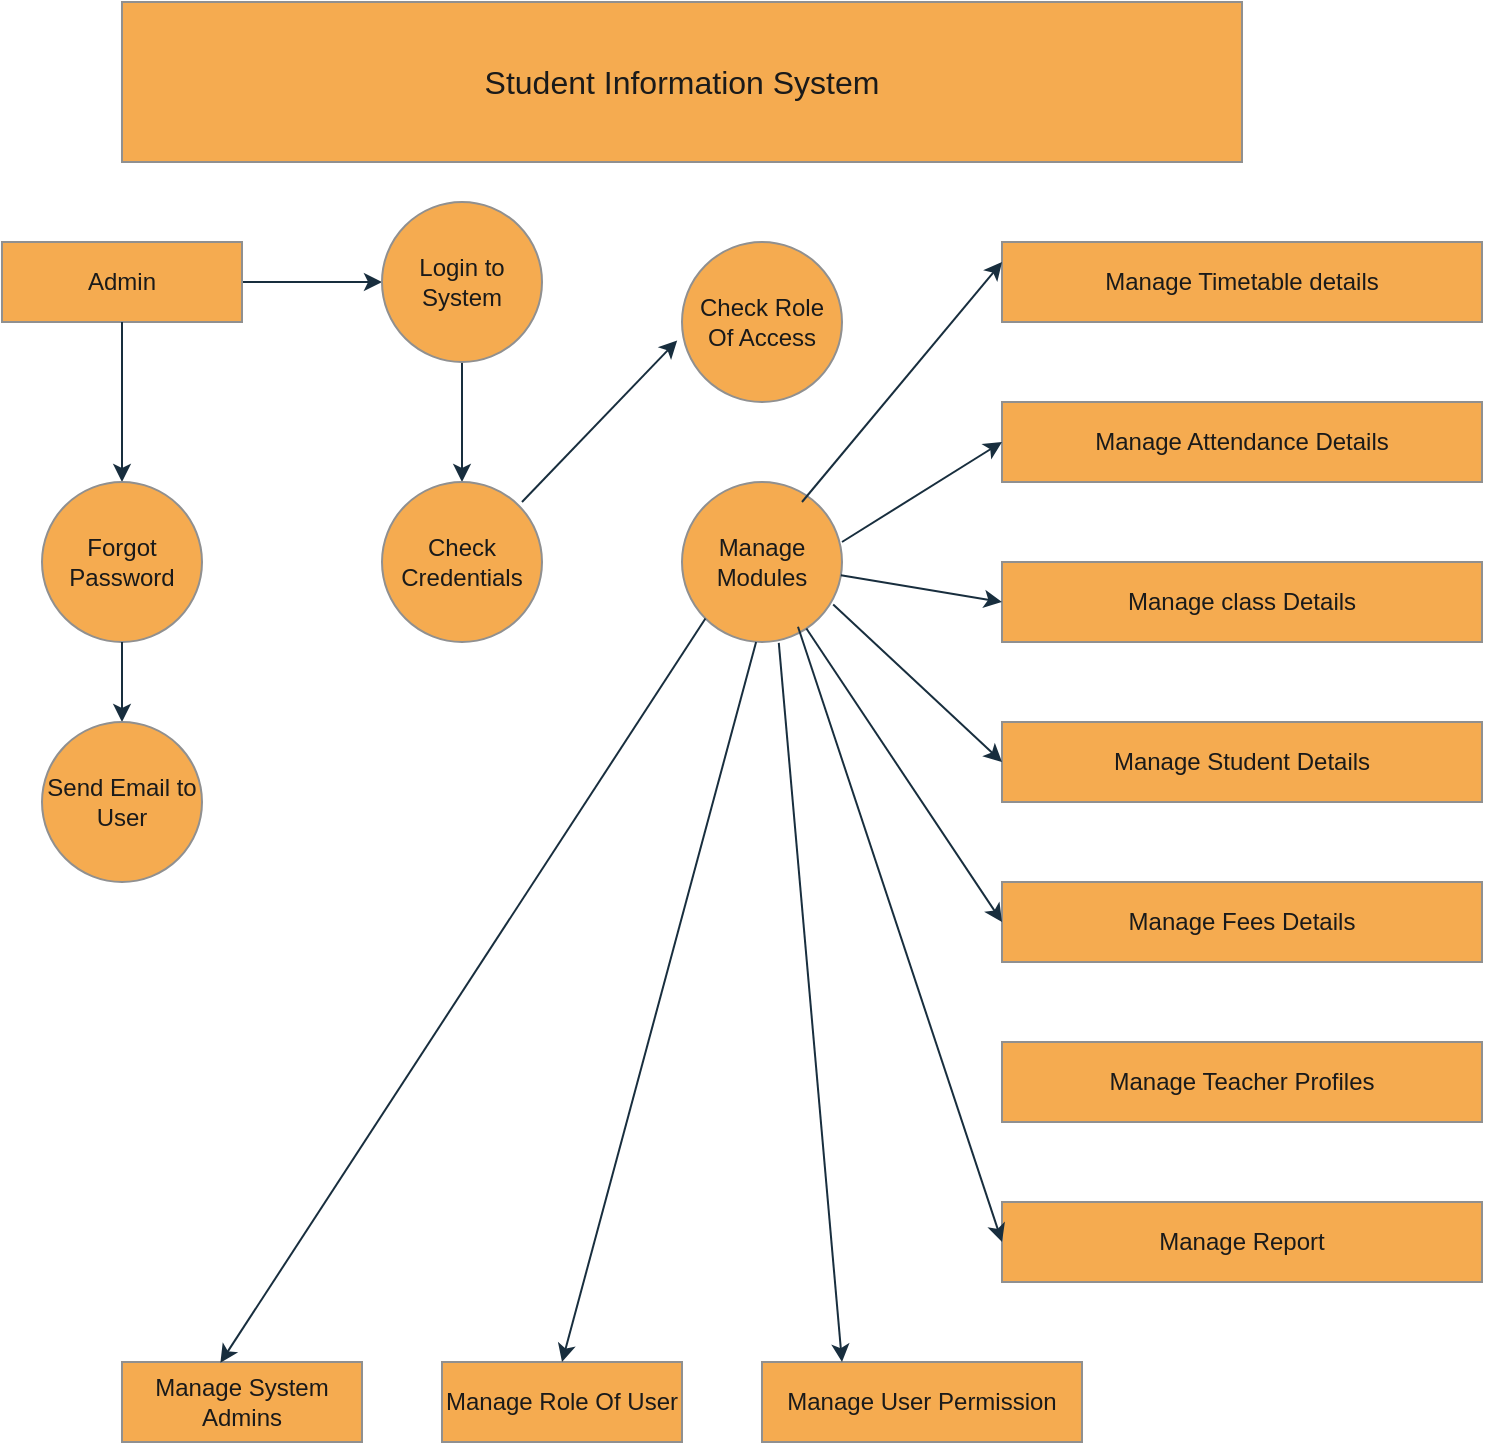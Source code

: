 <mxfile version="28.2.3">
  <diagram name="Page-1" id="zAQc89RNc8MUfEDzV_cF">
    <mxGraphModel dx="857" dy="878" grid="1" gridSize="10" guides="1" tooltips="1" connect="1" arrows="1" fold="1" page="1" pageScale="1" pageWidth="850" pageHeight="1100" math="0" shadow="0" adaptiveColors="auto">
      <root>
        <mxCell id="0" />
        <mxCell id="1" parent="0" />
        <mxCell id="0R6qhRgpDGTmS3gbnbm--1" value="&lt;font size=&quot;3&quot;&gt;Student Information System&lt;/font&gt;" style="rounded=0;whiteSpace=wrap;html=1;fillColor=#F5AB50;strokeColor=#909090;fontColor=#1A1A1A;labelBackgroundColor=none;" vertex="1" parent="1">
          <mxGeometry x="160" y="40" width="560" height="80" as="geometry" />
        </mxCell>
        <mxCell id="0R6qhRgpDGTmS3gbnbm--22" style="edgeStyle=orthogonalEdgeStyle;rounded=0;orthogonalLoop=1;jettySize=auto;html=1;exitX=1;exitY=0.5;exitDx=0;exitDy=0;entryX=0;entryY=0.5;entryDx=0;entryDy=0;strokeColor=#182E3E;fontColor=#1A1A1A;" edge="1" parent="1" source="0R6qhRgpDGTmS3gbnbm--2" target="0R6qhRgpDGTmS3gbnbm--8">
          <mxGeometry relative="1" as="geometry" />
        </mxCell>
        <mxCell id="0R6qhRgpDGTmS3gbnbm--2" value="Admin" style="rounded=0;whiteSpace=wrap;html=1;labelBackgroundColor=none;fillColor=#F5AB50;strokeColor=#909090;fontColor=#1A1A1A;" vertex="1" parent="1">
          <mxGeometry x="100" y="160" width="120" height="40" as="geometry" />
        </mxCell>
        <mxCell id="0R6qhRgpDGTmS3gbnbm--3" value="" style="endArrow=classic;html=1;rounded=0;labelBackgroundColor=none;strokeColor=#182E3E;fontColor=default;" edge="1" parent="1">
          <mxGeometry width="50" height="50" relative="1" as="geometry">
            <mxPoint x="160" y="200" as="sourcePoint" />
            <mxPoint x="160" y="280" as="targetPoint" />
            <Array as="points" />
          </mxGeometry>
        </mxCell>
        <mxCell id="0R6qhRgpDGTmS3gbnbm--5" value="Forgot Password" style="ellipse;whiteSpace=wrap;html=1;aspect=fixed;labelBackgroundColor=none;fillColor=#F5AB50;strokeColor=#909090;fontColor=#1A1A1A;" vertex="1" parent="1">
          <mxGeometry x="120" y="280" width="80" height="80" as="geometry" />
        </mxCell>
        <mxCell id="0R6qhRgpDGTmS3gbnbm--6" value="" style="endArrow=classic;html=1;rounded=0;exitX=0.5;exitY=1;exitDx=0;exitDy=0;labelBackgroundColor=none;strokeColor=#182E3E;fontColor=default;" edge="1" parent="1" source="0R6qhRgpDGTmS3gbnbm--5" target="0R6qhRgpDGTmS3gbnbm--7">
          <mxGeometry width="50" height="50" relative="1" as="geometry">
            <mxPoint x="170" y="430" as="sourcePoint" />
            <mxPoint x="160" y="440" as="targetPoint" />
          </mxGeometry>
        </mxCell>
        <mxCell id="0R6qhRgpDGTmS3gbnbm--7" value="Send Email to User" style="ellipse;whiteSpace=wrap;html=1;aspect=fixed;labelBackgroundColor=none;fillColor=#F5AB50;strokeColor=#909090;fontColor=#1A1A1A;" vertex="1" parent="1">
          <mxGeometry x="120" y="400" width="80" height="80" as="geometry" />
        </mxCell>
        <mxCell id="0R6qhRgpDGTmS3gbnbm--23" style="edgeStyle=orthogonalEdgeStyle;rounded=0;orthogonalLoop=1;jettySize=auto;html=1;exitX=0.5;exitY=1;exitDx=0;exitDy=0;entryX=0.5;entryY=0;entryDx=0;entryDy=0;strokeColor=#182E3E;fontColor=#1A1A1A;" edge="1" parent="1" source="0R6qhRgpDGTmS3gbnbm--8" target="0R6qhRgpDGTmS3gbnbm--9">
          <mxGeometry relative="1" as="geometry" />
        </mxCell>
        <mxCell id="0R6qhRgpDGTmS3gbnbm--8" value="Login to System" style="ellipse;whiteSpace=wrap;html=1;aspect=fixed;labelBackgroundColor=none;fillColor=#F5AB50;strokeColor=#909090;fontColor=#1A1A1A;" vertex="1" parent="1">
          <mxGeometry x="290" y="140" width="80" height="80" as="geometry" />
        </mxCell>
        <mxCell id="0R6qhRgpDGTmS3gbnbm--9" value="Check Credentials" style="ellipse;whiteSpace=wrap;html=1;aspect=fixed;labelBackgroundColor=none;fillColor=#F5AB50;strokeColor=#909090;fontColor=#1A1A1A;" vertex="1" parent="1">
          <mxGeometry x="290" y="280" width="80" height="80" as="geometry" />
        </mxCell>
        <mxCell id="0R6qhRgpDGTmS3gbnbm--10" value="Check Role Of Access" style="ellipse;whiteSpace=wrap;html=1;aspect=fixed;labelBackgroundColor=none;fillColor=#F5AB50;strokeColor=#909090;fontColor=#1A1A1A;" vertex="1" parent="1">
          <mxGeometry x="440" y="160" width="80" height="80" as="geometry" />
        </mxCell>
        <mxCell id="0R6qhRgpDGTmS3gbnbm--11" value="Manage Modules" style="ellipse;whiteSpace=wrap;html=1;aspect=fixed;labelBackgroundColor=none;fillColor=#F5AB50;strokeColor=#909090;fontColor=#1A1A1A;" vertex="1" parent="1">
          <mxGeometry x="440" y="280" width="80" height="80" as="geometry" />
        </mxCell>
        <mxCell id="0R6qhRgpDGTmS3gbnbm--12" value="Manage Timetable details" style="rounded=0;whiteSpace=wrap;html=1;labelBackgroundColor=none;fillColor=#F5AB50;strokeColor=#909090;fontColor=#1A1A1A;" vertex="1" parent="1">
          <mxGeometry x="600" y="160" width="240" height="40" as="geometry" />
        </mxCell>
        <mxCell id="0R6qhRgpDGTmS3gbnbm--13" value="Manage Attendance Details" style="rounded=0;whiteSpace=wrap;html=1;labelBackgroundColor=none;fillColor=#F5AB50;strokeColor=#909090;fontColor=#1A1A1A;" vertex="1" parent="1">
          <mxGeometry x="600" y="240" width="240" height="40" as="geometry" />
        </mxCell>
        <mxCell id="0R6qhRgpDGTmS3gbnbm--14" value="Manage class Details" style="rounded=0;whiteSpace=wrap;html=1;labelBackgroundColor=none;fillColor=#F5AB50;strokeColor=#909090;fontColor=#1A1A1A;" vertex="1" parent="1">
          <mxGeometry x="600" y="320" width="240" height="40" as="geometry" />
        </mxCell>
        <mxCell id="0R6qhRgpDGTmS3gbnbm--15" value="Manage Student Details" style="rounded=0;whiteSpace=wrap;html=1;labelBackgroundColor=none;fillColor=#F5AB50;strokeColor=#909090;fontColor=#1A1A1A;" vertex="1" parent="1">
          <mxGeometry x="600" y="400" width="240" height="40" as="geometry" />
        </mxCell>
        <mxCell id="0R6qhRgpDGTmS3gbnbm--16" value="Manage Fees Details" style="rounded=0;whiteSpace=wrap;html=1;labelBackgroundColor=none;fillColor=#F5AB50;strokeColor=#909090;fontColor=#1A1A1A;" vertex="1" parent="1">
          <mxGeometry x="600" y="480" width="240" height="40" as="geometry" />
        </mxCell>
        <mxCell id="0R6qhRgpDGTmS3gbnbm--17" value="Manage Teacher Profiles" style="rounded=0;whiteSpace=wrap;html=1;labelBackgroundColor=none;fillColor=#F5AB50;strokeColor=#909090;fontColor=#1A1A1A;" vertex="1" parent="1">
          <mxGeometry x="600" y="560" width="240" height="40" as="geometry" />
        </mxCell>
        <mxCell id="0R6qhRgpDGTmS3gbnbm--18" value="Manage Report" style="rounded=0;whiteSpace=wrap;html=1;labelBackgroundColor=none;fillColor=#F5AB50;strokeColor=#909090;fontColor=#1A1A1A;" vertex="1" parent="1">
          <mxGeometry x="600" y="640" width="240" height="40" as="geometry" />
        </mxCell>
        <mxCell id="0R6qhRgpDGTmS3gbnbm--19" value="Manage System Admins" style="rounded=0;whiteSpace=wrap;html=1;labelBackgroundColor=none;fillColor=#F5AB50;strokeColor=#909090;fontColor=#1A1A1A;" vertex="1" parent="1">
          <mxGeometry x="160" y="720" width="120" height="40" as="geometry" />
        </mxCell>
        <mxCell id="0R6qhRgpDGTmS3gbnbm--20" value="Manage Role Of User" style="rounded=0;whiteSpace=wrap;html=1;labelBackgroundColor=none;fillColor=#F5AB50;strokeColor=#909090;fontColor=#1A1A1A;" vertex="1" parent="1">
          <mxGeometry x="320" y="720" width="120" height="40" as="geometry" />
        </mxCell>
        <mxCell id="0R6qhRgpDGTmS3gbnbm--21" value="Manage User Permission" style="rounded=0;whiteSpace=wrap;html=1;labelBackgroundColor=none;fillColor=#F5AB50;strokeColor=#909090;fontColor=#1A1A1A;" vertex="1" parent="1">
          <mxGeometry x="480" y="720" width="160" height="40" as="geometry" />
        </mxCell>
        <mxCell id="0R6qhRgpDGTmS3gbnbm--28" value="" style="endArrow=classic;html=1;rounded=0;strokeColor=#182E3E;fontColor=#1A1A1A;entryX=-0.03;entryY=0.615;entryDx=0;entryDy=0;entryPerimeter=0;" edge="1" parent="1" target="0R6qhRgpDGTmS3gbnbm--10">
          <mxGeometry width="50" height="50" relative="1" as="geometry">
            <mxPoint x="360" y="290" as="sourcePoint" />
            <mxPoint x="410" y="240" as="targetPoint" />
          </mxGeometry>
        </mxCell>
        <mxCell id="0R6qhRgpDGTmS3gbnbm--30" value="" style="endArrow=classic;html=1;rounded=0;strokeColor=#182E3E;fontColor=#1A1A1A;exitX=0;exitY=1;exitDx=0;exitDy=0;entryX=0.41;entryY=0.01;entryDx=0;entryDy=0;entryPerimeter=0;" edge="1" parent="1" source="0R6qhRgpDGTmS3gbnbm--11" target="0R6qhRgpDGTmS3gbnbm--19">
          <mxGeometry width="50" height="50" relative="1" as="geometry">
            <mxPoint x="305" y="510" as="sourcePoint" />
            <mxPoint x="260" y="620" as="targetPoint" />
          </mxGeometry>
        </mxCell>
        <mxCell id="0R6qhRgpDGTmS3gbnbm--32" value="" style="endArrow=classic;html=1;rounded=0;strokeColor=#182E3E;fontColor=#1A1A1A;entryX=0.5;entryY=0;entryDx=0;entryDy=0;" edge="1" parent="1" target="0R6qhRgpDGTmS3gbnbm--20">
          <mxGeometry width="50" height="50" relative="1" as="geometry">
            <mxPoint x="477.05" y="360" as="sourcePoint" />
            <mxPoint x="372.996" y="710" as="targetPoint" />
          </mxGeometry>
        </mxCell>
        <mxCell id="0R6qhRgpDGTmS3gbnbm--33" value="" style="endArrow=classic;html=1;rounded=0;strokeColor=#182E3E;fontColor=#1A1A1A;exitX=0.605;exitY=1.005;exitDx=0;exitDy=0;entryX=0.25;entryY=0;entryDx=0;entryDy=0;exitPerimeter=0;" edge="1" parent="1" source="0R6qhRgpDGTmS3gbnbm--11" target="0R6qhRgpDGTmS3gbnbm--21">
          <mxGeometry width="50" height="50" relative="1" as="geometry">
            <mxPoint x="470" y="570" as="sourcePoint" />
            <mxPoint x="520" y="520" as="targetPoint" />
          </mxGeometry>
        </mxCell>
        <mxCell id="0R6qhRgpDGTmS3gbnbm--34" value="" style="endArrow=classic;html=1;rounded=0;strokeColor=#182E3E;fontColor=#1A1A1A;entryX=0;entryY=0.5;entryDx=0;entryDy=0;exitX=0.725;exitY=0.905;exitDx=0;exitDy=0;exitPerimeter=0;" edge="1" parent="1" source="0R6qhRgpDGTmS3gbnbm--11" target="0R6qhRgpDGTmS3gbnbm--18">
          <mxGeometry width="50" height="50" relative="1" as="geometry">
            <mxPoint x="490" y="360" as="sourcePoint" />
            <mxPoint x="600" y="690" as="targetPoint" />
          </mxGeometry>
        </mxCell>
        <mxCell id="0R6qhRgpDGTmS3gbnbm--35" value="" style="endArrow=classic;html=1;rounded=0;strokeColor=#182E3E;fontColor=#1A1A1A;entryX=0;entryY=0.5;entryDx=0;entryDy=0;" edge="1" parent="1" source="0R6qhRgpDGTmS3gbnbm--11" target="0R6qhRgpDGTmS3gbnbm--16">
          <mxGeometry width="50" height="50" relative="1" as="geometry">
            <mxPoint x="470" y="570" as="sourcePoint" />
            <mxPoint x="520" y="520" as="targetPoint" />
          </mxGeometry>
        </mxCell>
        <mxCell id="0R6qhRgpDGTmS3gbnbm--36" value="" style="endArrow=classic;html=1;rounded=0;strokeColor=#182E3E;fontColor=#1A1A1A;entryX=0;entryY=0.5;entryDx=0;entryDy=0;" edge="1" parent="1" source="0R6qhRgpDGTmS3gbnbm--11" target="0R6qhRgpDGTmS3gbnbm--14">
          <mxGeometry width="50" height="50" relative="1" as="geometry">
            <mxPoint x="520" y="370" as="sourcePoint" />
            <mxPoint x="590.711" y="320" as="targetPoint" />
          </mxGeometry>
        </mxCell>
        <mxCell id="0R6qhRgpDGTmS3gbnbm--37" value="" style="endArrow=classic;html=1;rounded=0;strokeColor=#182E3E;fontColor=#1A1A1A;entryX=0;entryY=0.25;entryDx=0;entryDy=0;" edge="1" parent="1" target="0R6qhRgpDGTmS3gbnbm--12">
          <mxGeometry width="50" height="50" relative="1" as="geometry">
            <mxPoint x="500" y="290" as="sourcePoint" />
            <mxPoint x="550" y="240" as="targetPoint" />
          </mxGeometry>
        </mxCell>
        <mxCell id="0R6qhRgpDGTmS3gbnbm--38" value="" style="endArrow=classic;html=1;rounded=0;strokeColor=#182E3E;fontColor=#1A1A1A;entryX=0;entryY=0.5;entryDx=0;entryDy=0;" edge="1" parent="1" target="0R6qhRgpDGTmS3gbnbm--13">
          <mxGeometry width="50" height="50" relative="1" as="geometry">
            <mxPoint x="520" y="310" as="sourcePoint" />
            <mxPoint x="570" y="260" as="targetPoint" />
          </mxGeometry>
        </mxCell>
        <mxCell id="0R6qhRgpDGTmS3gbnbm--39" value="" style="endArrow=classic;html=1;rounded=0;strokeColor=#182E3E;fontColor=#1A1A1A;exitX=0.945;exitY=0.765;exitDx=0;exitDy=0;exitPerimeter=0;entryX=0;entryY=0.5;entryDx=0;entryDy=0;" edge="1" parent="1" source="0R6qhRgpDGTmS3gbnbm--11" target="0R6qhRgpDGTmS3gbnbm--15">
          <mxGeometry width="50" height="50" relative="1" as="geometry">
            <mxPoint x="550" y="410" as="sourcePoint" />
            <mxPoint x="600" y="360" as="targetPoint" />
          </mxGeometry>
        </mxCell>
      </root>
    </mxGraphModel>
  </diagram>
</mxfile>
